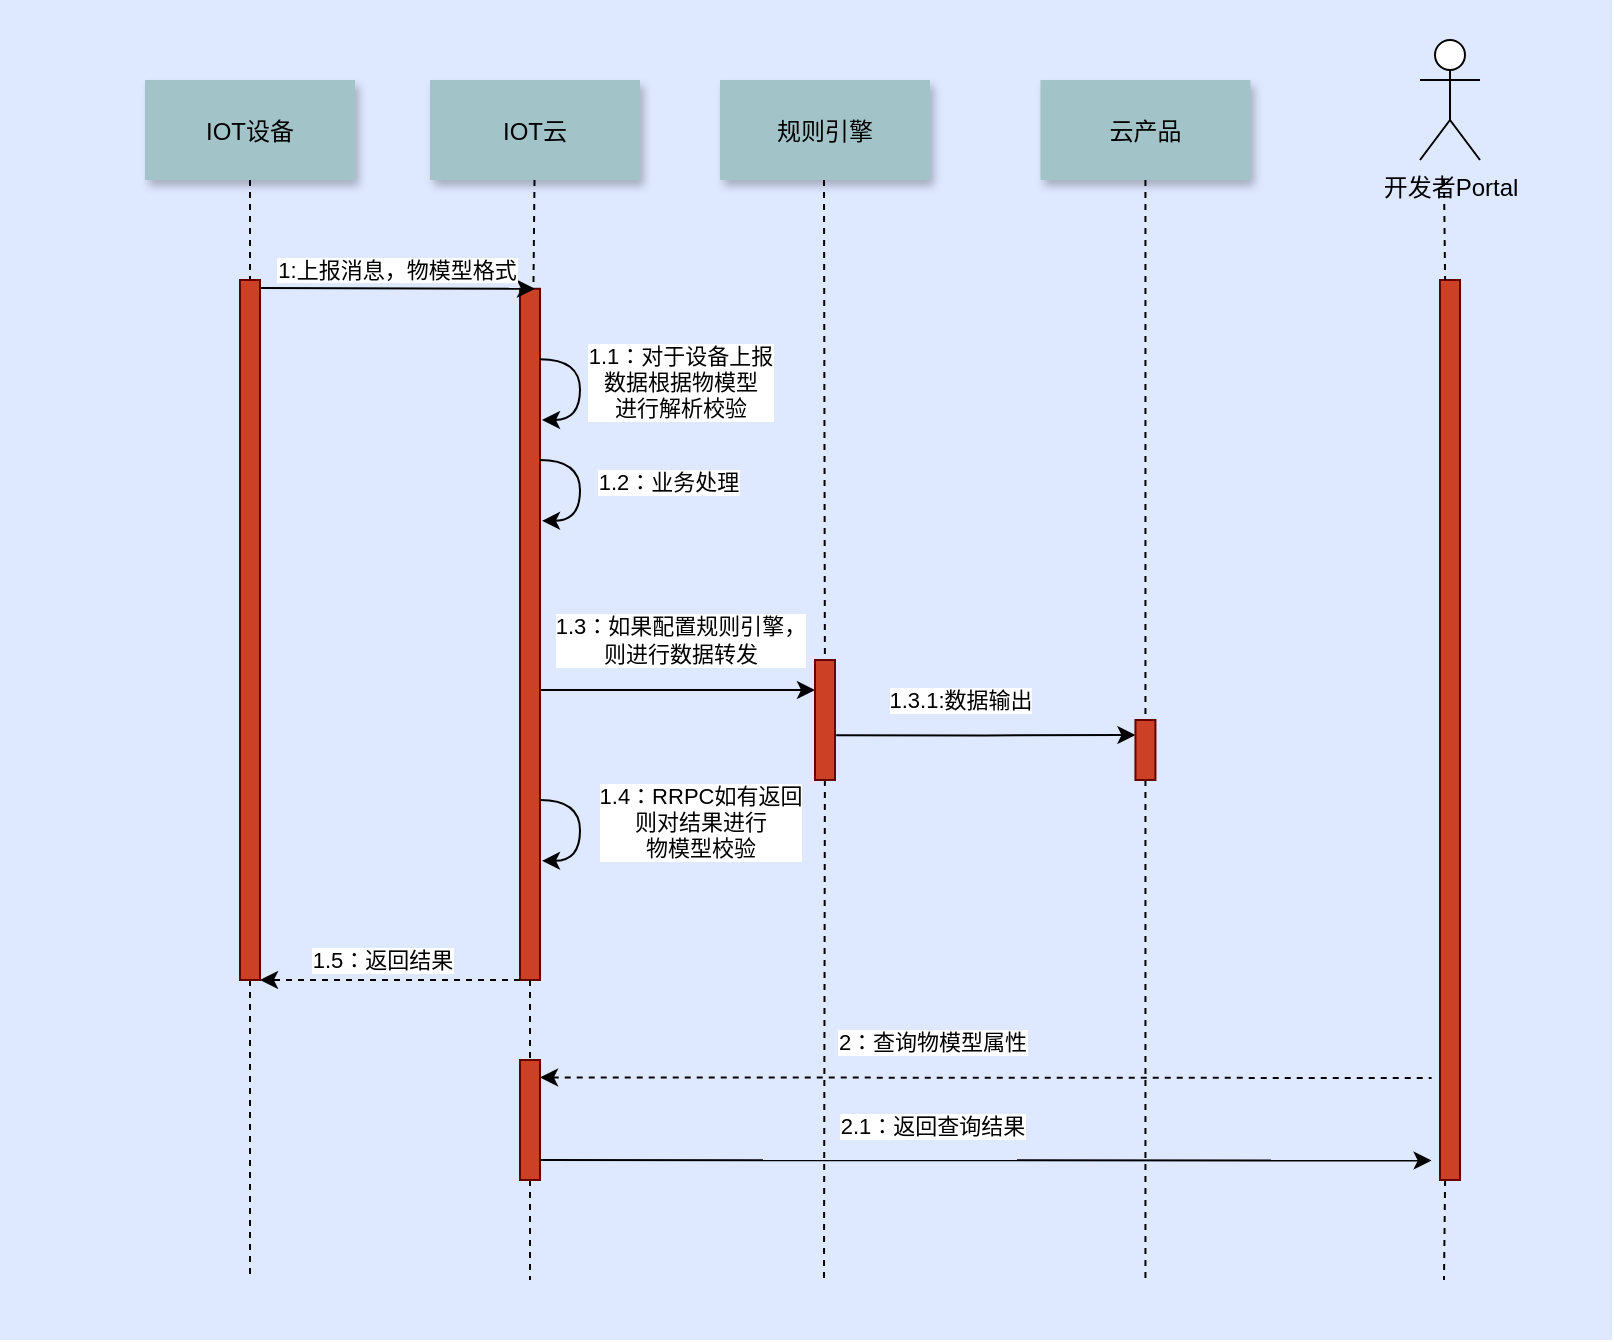 <mxfile version="14.2.9" type="github">
  <diagram id="Jch3vNFWsQe5beL5fqTH" name="第 1 页">
    <mxGraphModel dx="1414" dy="786" grid="0" gridSize="10" guides="1" tooltips="1" connect="1" arrows="1" fold="1" page="0" pageScale="1" pageWidth="827" pageHeight="1169" math="0" shadow="0">
      <root>
        <mxCell id="0" />
        <mxCell id="1" parent="0" />
        <mxCell id="Tu_6tgF4xnsMCDBO7Wh8-1" value="" style="fillColor=#DEE8FF;strokeColor=none" vertex="1" parent="1">
          <mxGeometry x="80" y="20" width="806" height="670" as="geometry" />
        </mxCell>
        <mxCell id="Tu_6tgF4xnsMCDBO7Wh8-2" value="IOT设备" style="shadow=1;fillColor=#A2C4C9;strokeColor=none" vertex="1" parent="1">
          <mxGeometry x="152.5" y="60" width="105" height="50" as="geometry" />
        </mxCell>
        <mxCell id="Tu_6tgF4xnsMCDBO7Wh8-55" value="" style="edgeStyle=orthogonalEdgeStyle;rounded=0;orthogonalLoop=1;jettySize=auto;html=1;entryX=0;entryY=0.25;entryDx=0;entryDy=0;" edge="1" parent="1" source="Tu_6tgF4xnsMCDBO7Wh8-3" target="Tu_6tgF4xnsMCDBO7Wh8-18">
          <mxGeometry relative="1" as="geometry">
            <mxPoint x="430" y="337.195" as="targetPoint" />
            <Array as="points">
              <mxPoint x="420" y="365" />
              <mxPoint x="420" y="365" />
            </Array>
          </mxGeometry>
        </mxCell>
        <mxCell id="Tu_6tgF4xnsMCDBO7Wh8-56" value="1.3：如果配置规则引擎，&lt;br&gt;则进行数据转发" style="edgeLabel;html=1;align=center;verticalAlign=middle;resizable=0;points=[];" vertex="1" connectable="0" parent="Tu_6tgF4xnsMCDBO7Wh8-55">
          <mxGeometry x="-0.372" y="1" relative="1" as="geometry">
            <mxPoint x="26.67" y="-24" as="offset" />
          </mxGeometry>
        </mxCell>
        <mxCell id="Tu_6tgF4xnsMCDBO7Wh8-3" value="" style="fillColor=#CC4125;strokeColor=#660000" vertex="1" parent="1">
          <mxGeometry x="340" y="164.39" width="10" height="345.61" as="geometry" />
        </mxCell>
        <mxCell id="Tu_6tgF4xnsMCDBO7Wh8-4" value="IOT云" style="shadow=1;fillColor=#A2C4C9;strokeColor=none" vertex="1" parent="1">
          <mxGeometry x="295" y="60" width="105" height="50" as="geometry" />
        </mxCell>
        <mxCell id="Tu_6tgF4xnsMCDBO7Wh8-5" value="" style="edgeStyle=none;endArrow=none;dashed=1" edge="1" parent="1" source="Tu_6tgF4xnsMCDBO7Wh8-4" target="Tu_6tgF4xnsMCDBO7Wh8-3">
          <mxGeometry x="272.335" y="165" width="100" height="100" as="geometry">
            <mxPoint x="347.259" y="110" as="sourcePoint" />
            <mxPoint x="347.576" y="165" as="targetPoint" />
          </mxGeometry>
        </mxCell>
        <mxCell id="Tu_6tgF4xnsMCDBO7Wh8-6" value="规则引擎" style="shadow=1;fillColor=#A2C4C9;strokeColor=none" vertex="1" parent="1">
          <mxGeometry x="440.004" y="60.0" width="105" height="50" as="geometry" />
        </mxCell>
        <mxCell id="Tu_6tgF4xnsMCDBO7Wh8-8" value="云产品" style="shadow=1;fillColor=#A2C4C9;strokeColor=none" vertex="1" parent="1">
          <mxGeometry x="600.22" y="60" width="105" height="50" as="geometry" />
        </mxCell>
        <mxCell id="Tu_6tgF4xnsMCDBO7Wh8-13" value="" style="edgeStyle=elbowEdgeStyle;elbow=horizontal;endArrow=none;dashed=1" edge="1" parent="1" source="Tu_6tgF4xnsMCDBO7Wh8-2">
          <mxGeometry x="230.0" y="310" width="100" height="100" as="geometry">
            <mxPoint x="230.0" y="410" as="sourcePoint" />
            <mxPoint x="205" y="220" as="targetPoint" />
          </mxGeometry>
        </mxCell>
        <mxCell id="Tu_6tgF4xnsMCDBO7Wh8-14" value="" style="edgeStyle=none;dashed=1;endArrow=none" edge="1" parent="1">
          <mxGeometry x="50" y="300" width="100" height="100" as="geometry">
            <mxPoint x="205" y="210" as="sourcePoint" />
            <mxPoint x="205" y="660" as="targetPoint" />
          </mxGeometry>
        </mxCell>
        <mxCell id="Tu_6tgF4xnsMCDBO7Wh8-16" value="1:上报消息，物模型格式" style="edgeStyle=none;verticalLabelPosition=top;verticalAlign=bottom;entryX=0.75;entryY=0;entryDx=0;entryDy=0;" edge="1" parent="1" target="Tu_6tgF4xnsMCDBO7Wh8-3">
          <mxGeometry x="242.955" y="77.096" width="100" height="100" as="geometry">
            <mxPoint x="210" y="164" as="sourcePoint" />
            <mxPoint x="320" y="164.386" as="targetPoint" />
          </mxGeometry>
        </mxCell>
        <mxCell id="Tu_6tgF4xnsMCDBO7Wh8-17" value="" style="edgeStyle=none;endArrow=none;dashed=1" edge="1" parent="1" source="Tu_6tgF4xnsMCDBO7Wh8-18">
          <mxGeometry x="431.488" y="175.0" width="100" height="100" as="geometry">
            <mxPoint x="492" y="110" as="sourcePoint" />
            <mxPoint x="492" y="660" as="targetPoint" />
          </mxGeometry>
        </mxCell>
        <mxCell id="Tu_6tgF4xnsMCDBO7Wh8-22" value="" style="edgeStyle=none;endArrow=none;dashed=1" edge="1" parent="1" source="Tu_6tgF4xnsMCDBO7Wh8-19">
          <mxGeometry x="741.488" y="175.0" width="100" height="100" as="geometry">
            <mxPoint x="802" y="110" as="sourcePoint" />
            <mxPoint x="802" y="660" as="targetPoint" />
          </mxGeometry>
        </mxCell>
        <mxCell id="Tu_6tgF4xnsMCDBO7Wh8-33" value="" style="edgeStyle=none;endArrow=none;dashed=1" edge="1" parent="1" source="Tu_6tgF4xnsMCDBO7Wh8-8">
          <mxGeometry x="592.208" y="175.0" width="100" height="100" as="geometry">
            <mxPoint x="652.729" y="110" as="sourcePoint" />
            <mxPoint x="652.72" y="660" as="targetPoint" />
          </mxGeometry>
        </mxCell>
        <mxCell id="Tu_6tgF4xnsMCDBO7Wh8-38" value="开发者Portal" style="shape=umlActor;verticalLabelPosition=bottom;verticalAlign=top;html=1;outlineConnect=0;" vertex="1" parent="1">
          <mxGeometry x="790" y="40" width="30" height="60" as="geometry" />
        </mxCell>
        <mxCell id="Tu_6tgF4xnsMCDBO7Wh8-39" value="" style="fillColor=#CC4125;strokeColor=#660000" vertex="1" parent="1">
          <mxGeometry x="200" y="160" width="10" height="350" as="geometry" />
        </mxCell>
        <mxCell id="Tu_6tgF4xnsMCDBO7Wh8-44" style="edgeStyle=orthogonalEdgeStyle;curved=1;rounded=0;orthogonalLoop=1;jettySize=auto;html=1;exitX=0.928;exitY=0.095;exitDx=0;exitDy=0;exitPerimeter=0;" edge="1" parent="1">
          <mxGeometry relative="1" as="geometry">
            <mxPoint x="350.0" y="199.608" as="sourcePoint" />
            <mxPoint x="351" y="230" as="targetPoint" />
            <Array as="points">
              <mxPoint x="370" y="200" />
              <mxPoint x="370" y="230" />
              <mxPoint x="351" y="230" />
            </Array>
          </mxGeometry>
        </mxCell>
        <mxCell id="Tu_6tgF4xnsMCDBO7Wh8-45" value="1.1：对于设备上报&lt;br&gt;数据根据物模型&lt;br&gt;进行解析校验" style="edgeLabel;html=1;align=center;verticalAlign=middle;resizable=0;points=[];" vertex="1" connectable="0" parent="Tu_6tgF4xnsMCDBO7Wh8-44">
          <mxGeometry x="-0.314" y="-1" relative="1" as="geometry">
            <mxPoint x="51" y="6.73" as="offset" />
          </mxGeometry>
        </mxCell>
        <mxCell id="Tu_6tgF4xnsMCDBO7Wh8-50" value="1.1：对于设备上报&lt;br&gt;数据根据物模型&lt;br&gt;进行解析校验" style="edgeLabel;html=1;align=center;verticalAlign=middle;resizable=0;points=[];" vertex="1" connectable="0" parent="Tu_6tgF4xnsMCDBO7Wh8-44">
          <mxGeometry x="-0.314" y="-1" relative="1" as="geometry">
            <mxPoint x="51" y="6.73" as="offset" />
          </mxGeometry>
        </mxCell>
        <mxCell id="Tu_6tgF4xnsMCDBO7Wh8-48" value="" style="edgeStyle=elbowEdgeStyle;elbow=vertical;dashed=1;verticalLabelPosition=bottom;verticalAlign=top;" edge="1" parent="1">
          <mxGeometry x="507.5" y="625.032" width="100" height="100" as="geometry">
            <mxPoint x="340" y="510" as="sourcePoint" />
            <mxPoint x="210" y="510.19" as="targetPoint" />
            <Array as="points" />
          </mxGeometry>
        </mxCell>
        <mxCell id="Tu_6tgF4xnsMCDBO7Wh8-49" value="1.5：返回结果" style="edgeLabel;html=1;align=center;verticalAlign=middle;resizable=0;points=[];" vertex="1" connectable="0" parent="Tu_6tgF4xnsMCDBO7Wh8-48">
          <mxGeometry relative="1" as="geometry">
            <mxPoint x="-4.72" y="-10.29" as="offset" />
          </mxGeometry>
        </mxCell>
        <mxCell id="Tu_6tgF4xnsMCDBO7Wh8-51" style="edgeStyle=orthogonalEdgeStyle;curved=1;rounded=0;orthogonalLoop=1;jettySize=auto;html=1;exitX=0.928;exitY=0.095;exitDx=0;exitDy=0;exitPerimeter=0;" edge="1" parent="1">
          <mxGeometry relative="1" as="geometry">
            <mxPoint x="350.0" y="249.998" as="sourcePoint" />
            <mxPoint x="351" y="280.39" as="targetPoint" />
            <Array as="points">
              <mxPoint x="370" y="250.39" />
              <mxPoint x="370" y="280.39" />
              <mxPoint x="351" y="280.39" />
            </Array>
          </mxGeometry>
        </mxCell>
        <mxCell id="Tu_6tgF4xnsMCDBO7Wh8-53" value="1.2：业务处理" style="edgeLabel;html=1;align=center;verticalAlign=middle;resizable=0;points=[];" vertex="1" connectable="0" parent="Tu_6tgF4xnsMCDBO7Wh8-51">
          <mxGeometry x="-0.314" y="-1" relative="1" as="geometry">
            <mxPoint x="45" y="6.73" as="offset" />
          </mxGeometry>
        </mxCell>
        <mxCell id="Tu_6tgF4xnsMCDBO7Wh8-57" style="edgeStyle=orthogonalEdgeStyle;curved=1;rounded=0;orthogonalLoop=1;jettySize=auto;html=1;exitX=0.928;exitY=0.095;exitDx=0;exitDy=0;exitPerimeter=0;" edge="1" parent="1">
          <mxGeometry relative="1" as="geometry">
            <mxPoint x="350.0" y="419.998" as="sourcePoint" />
            <mxPoint x="351" y="450.39" as="targetPoint" />
            <Array as="points">
              <mxPoint x="370" y="420.39" />
              <mxPoint x="370" y="450.39" />
              <mxPoint x="351" y="450.39" />
            </Array>
          </mxGeometry>
        </mxCell>
        <mxCell id="Tu_6tgF4xnsMCDBO7Wh8-58" value="1.4：RRPC如有返回&lt;br&gt;则对结果进行&lt;br&gt;物模型校验" style="edgeLabel;html=1;align=center;verticalAlign=middle;resizable=0;points=[];" vertex="1" connectable="0" parent="Tu_6tgF4xnsMCDBO7Wh8-57">
          <mxGeometry x="-0.314" y="-1" relative="1" as="geometry">
            <mxPoint x="61" y="6.73" as="offset" />
          </mxGeometry>
        </mxCell>
        <mxCell id="Tu_6tgF4xnsMCDBO7Wh8-68" style="edgeStyle=orthogonalEdgeStyle;rounded=0;orthogonalLoop=1;jettySize=auto;html=1;exitX=1.06;exitY=0.628;exitDx=0;exitDy=0;entryX=0;entryY=0.25;entryDx=0;entryDy=0;exitPerimeter=0;" edge="1" parent="1" source="Tu_6tgF4xnsMCDBO7Wh8-18" target="Tu_6tgF4xnsMCDBO7Wh8-67">
          <mxGeometry relative="1" as="geometry">
            <Array as="points" />
          </mxGeometry>
        </mxCell>
        <mxCell id="Tu_6tgF4xnsMCDBO7Wh8-71" value="1.3.1:数据输出" style="edgeLabel;html=1;align=center;verticalAlign=middle;resizable=0;points=[];" vertex="1" connectable="0" parent="Tu_6tgF4xnsMCDBO7Wh8-68">
          <mxGeometry x="-0.328" y="-1" relative="1" as="geometry">
            <mxPoint x="11.34" y="-18.71" as="offset" />
          </mxGeometry>
        </mxCell>
        <mxCell id="Tu_6tgF4xnsMCDBO7Wh8-18" value="" style="fillColor=#CC4125;strokeColor=#660000" vertex="1" parent="1">
          <mxGeometry x="487.5" y="350" width="10" height="60" as="geometry" />
        </mxCell>
        <mxCell id="Tu_6tgF4xnsMCDBO7Wh8-59" value="" style="edgeStyle=none;endArrow=none;dashed=1" edge="1" parent="1" target="Tu_6tgF4xnsMCDBO7Wh8-18">
          <mxGeometry x="431.488" y="175.0" width="100" height="100" as="geometry">
            <mxPoint x="492" y="110" as="sourcePoint" />
            <mxPoint x="492" y="660" as="targetPoint" />
          </mxGeometry>
        </mxCell>
        <mxCell id="Tu_6tgF4xnsMCDBO7Wh8-19" value="" style="fillColor=#CC4125;strokeColor=#660000" vertex="1" parent="1">
          <mxGeometry x="800" y="160" width="10" height="450" as="geometry" />
        </mxCell>
        <mxCell id="Tu_6tgF4xnsMCDBO7Wh8-63" value="" style="edgeStyle=none;endArrow=none;dashed=1" edge="1" parent="1" target="Tu_6tgF4xnsMCDBO7Wh8-19">
          <mxGeometry x="741.488" y="175.0" width="100" height="100" as="geometry">
            <mxPoint x="802" y="110" as="sourcePoint" />
            <mxPoint x="802" y="660" as="targetPoint" />
          </mxGeometry>
        </mxCell>
        <mxCell id="Tu_6tgF4xnsMCDBO7Wh8-67" value="" style="fillColor=#CC4125;strokeColor=#660000" vertex="1" parent="1">
          <mxGeometry x="647.72" y="380" width="10" height="30" as="geometry" />
        </mxCell>
        <mxCell id="Tu_6tgF4xnsMCDBO7Wh8-111" value="" style="edgeStyle=none;endArrow=none;dashed=1" edge="1" parent="1" source="Tu_6tgF4xnsMCDBO7Wh8-113">
          <mxGeometry x="376.571" y="339.697" width="100" height="100" as="geometry">
            <mxPoint x="346.13" y="510" as="sourcePoint" />
            <mxPoint x="345" y="660" as="targetPoint" />
          </mxGeometry>
        </mxCell>
        <mxCell id="Tu_6tgF4xnsMCDBO7Wh8-113" value="" style="fillColor=#CC4125;strokeColor=#660000" vertex="1" parent="1">
          <mxGeometry x="340" y="550" width="10" height="60" as="geometry" />
        </mxCell>
        <mxCell id="Tu_6tgF4xnsMCDBO7Wh8-114" value="" style="edgeStyle=none;endArrow=none;dashed=1" edge="1" parent="1" source="Tu_6tgF4xnsMCDBO7Wh8-3" target="Tu_6tgF4xnsMCDBO7Wh8-113">
          <mxGeometry x="376.571" y="339.697" width="100" height="100" as="geometry">
            <mxPoint x="345" y="510" as="sourcePoint" />
            <mxPoint x="345" y="660" as="targetPoint" />
          </mxGeometry>
        </mxCell>
        <mxCell id="Tu_6tgF4xnsMCDBO7Wh8-115" style="edgeStyle=orthogonalEdgeStyle;rounded=0;orthogonalLoop=1;jettySize=auto;html=1;exitX=1.121;exitY=0.145;exitDx=0;exitDy=0;exitPerimeter=0;startArrow=classic;startFill=1;endArrow=none;endFill=0;dashed=1;" edge="1" parent="1">
          <mxGeometry relative="1" as="geometry">
            <mxPoint x="350.0" y="558.7" as="sourcePoint" />
            <mxPoint x="795.79" y="559" as="targetPoint" />
            <Array as="points">
              <mxPoint x="795.79" y="559" />
            </Array>
          </mxGeometry>
        </mxCell>
        <mxCell id="Tu_6tgF4xnsMCDBO7Wh8-116" value="2：查询物模型属性" style="edgeLabel;html=1;align=center;verticalAlign=middle;resizable=0;points=[];" vertex="1" connectable="0" parent="Tu_6tgF4xnsMCDBO7Wh8-115">
          <mxGeometry x="-0.328" y="-1" relative="1" as="geometry">
            <mxPoint x="45.35" y="-18.71" as="offset" />
          </mxGeometry>
        </mxCell>
        <mxCell id="Tu_6tgF4xnsMCDBO7Wh8-117" style="edgeStyle=orthogonalEdgeStyle;rounded=0;orthogonalLoop=1;jettySize=auto;html=1;exitX=1.121;exitY=0.145;exitDx=0;exitDy=0;exitPerimeter=0;startArrow=none;startFill=0;endArrow=classic;endFill=1;" edge="1" parent="1">
          <mxGeometry relative="1" as="geometry">
            <mxPoint x="350" y="600" as="sourcePoint" />
            <mxPoint x="795.79" y="600.3" as="targetPoint" />
            <Array as="points">
              <mxPoint x="795.79" y="600.3" />
            </Array>
          </mxGeometry>
        </mxCell>
        <mxCell id="Tu_6tgF4xnsMCDBO7Wh8-118" value="2.1：返回查询结果" style="edgeLabel;html=1;align=center;verticalAlign=middle;resizable=0;points=[];" vertex="1" connectable="0" parent="Tu_6tgF4xnsMCDBO7Wh8-117">
          <mxGeometry x="-0.328" y="-1" relative="1" as="geometry">
            <mxPoint x="45.35" y="-18.71" as="offset" />
          </mxGeometry>
        </mxCell>
      </root>
    </mxGraphModel>
  </diagram>
</mxfile>
